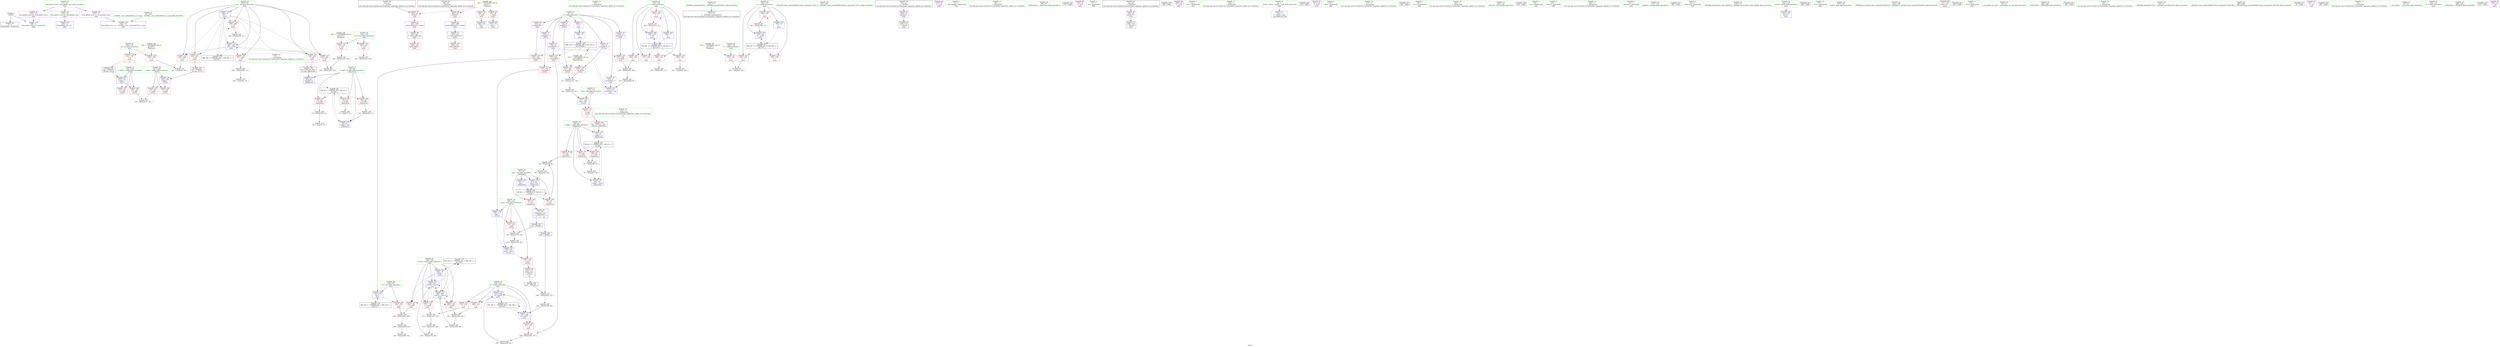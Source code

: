 digraph "SVFG" {
	label="SVFG";

	Node0x56178237ff50 [shape=record,color=grey,label="{NodeID: 0\nNullPtr}"];
	Node0x56178237ff50 -> Node0x56178239f780[style=solid];
	Node0x56178237ff50 -> Node0x5617823a5470[style=solid];
	Node0x5617823cc100 [shape=record,color=black,label="{NodeID: 346\n103 = PHI(243, )\n0th arg _Z1Cxx }"];
	Node0x5617823cc100 -> Node0x5617823a5a50[style=solid];
	Node0x5617823a2b40 [shape=record,color=grey,label="{NodeID: 263\n253 = Binary(232, 252, )\n}"];
	Node0x5617823a2b40 -> Node0x5617823a2cc0[style=solid];
	Node0x56178239de90 [shape=record,color=red,label="{NodeID: 97\n180\<--23\nvtable\<--\nmain\n}"];
	Node0x56178239de90 -> Node0x5617823a1400[style=solid];
	Node0x56178239c200 [shape=record,color=green,label="{NodeID: 14\n76\<--1\n\<--dummyObj\nCan only get source location for instruction, argument, global var or function.}"];
	Node0x5617823b8390 [shape=record,color=black,label="{NodeID: 277\nMR_34V_2 = PHI(MR_34V_4, MR_34V_1, )\npts\{159 \}\n}"];
	Node0x5617823b8390 -> Node0x5617823a6410[style=dashed];
	Node0x56178239e9f0 [shape=record,color=red,label="{NodeID: 111\n130\<--109\n\<--num\n_Z1Cxx\n}"];
	Node0x56178239e9f0 -> Node0x5617823acd90[style=solid];
	Node0x56178239ccc0 [shape=record,color=green,label="{NodeID: 28\n45\<--51\n_ZNSt8ios_base4InitD1Ev\<--_ZNSt8ios_base4InitD1Ev_field_insensitive\n}"];
	Node0x56178239ccc0 -> Node0x56178239fc80[style=solid];
	Node0x5617823a3fc0 [shape=record,color=red,label="{NodeID: 125\n304\<--150\n\<--z\nmain\n}"];
	Node0x5617823a3fc0 -> Node0x5617823a3140[style=solid];
	Node0x56178239d8e0 [shape=record,color=green,label="{NodeID: 42\n148\<--149\ni\<--i_field_insensitive\nmain\n}"];
	Node0x56178239d8e0 -> Node0x5617823a3a10[style=solid];
	Node0x56178239d8e0 -> Node0x5617823a3ae0[style=solid];
	Node0x56178239d8e0 -> Node0x5617823a3bb0[style=solid];
	Node0x56178239d8e0 -> Node0x5617823a3c80[style=solid];
	Node0x56178239d8e0 -> Node0x5617823a3d50[style=solid];
	Node0x56178239d8e0 -> Node0x5617823a6000[style=solid];
	Node0x56178239d8e0 -> Node0x5617823a61a0[style=solid];
	Node0x5617823a4b20 [shape=record,color=red,label="{NodeID: 139\n279\<--160\n\<--i20\nmain\n}"];
	Node0x5617823a4b20 -> Node0x5617823ab710[style=solid];
	Node0x56178239f580 [shape=record,color=green,label="{NodeID: 56\n301\<--302\n_ZStlsISt11char_traitsIcEERSt13basic_ostreamIcT_ES5_c\<--_ZStlsISt11char_traitsIcEERSt13basic_ostreamIcT_ES5_c_field_insensitive\n}"];
	Node0x5617823aac90 [shape=record,color=grey,label="{NodeID: 236\n268 = Binary(267, 86, )\n}"];
	Node0x5617823aac90 -> Node0x5617823a6750[style=solid];
	Node0x5617823a5710 [shape=record,color=blue,label="{NodeID: 153\n67\<--72\nans\<--\n_Z5powerxx\n}"];
	Node0x5617823a5710 -> Node0x5617823b9c90[style=dashed];
	Node0x5617823a0260 [shape=record,color=black,label="{NodeID: 70\n185\<--184\n\<--add.ptr\nmain\n}"];
	Node0x5617823cb300 [shape=record,color=black,label="{NodeID: 333\n132 = PHI(60, )\n}"];
	Node0x5617823cb300 -> Node0x5617823acd90[style=solid];
	Node0x5617823ac190 [shape=record,color=grey,label="{NodeID: 250\n295 = Binary(293, 294, )\n}"];
	Node0x5617823ac190 -> Node0x5617823ac790[style=solid];
	Node0x5617823a6270 [shape=record,color=blue,label="{NodeID: 167\n150\<--72\nz\<--\nmain\n}"];
	Node0x5617823a6270 -> Node0x5617823b7990[style=dashed];
	Node0x5617823a0dc0 [shape=record,color=purple,label="{NodeID: 84\n173\<--16\n\<--.str.2\nmain\n}"];
	Node0x5617823946b0 [shape=record,color=green,label="{NodeID: 1\n7\<--1\n__dso_handle\<--dummyObj\nGlob }"];
	Node0x5617823cc300 [shape=record,color=black,label="{NodeID: 347\n104 = PHI(244, )\n1st arg _Z1Cxx }"];
	Node0x5617823cc300 -> Node0x5617823a5b20[style=solid];
	Node0x5617823a2cc0 [shape=record,color=grey,label="{NodeID: 264\n255 = Binary(253, 254, )\n}"];
	Node0x56178239df60 [shape=record,color=red,label="{NodeID: 98\n189\<--26\nvtable4\<--\nmain\n}"];
	Node0x56178239df60 -> Node0x5617823a14d0[style=solid];
	Node0x56178239c290 [shape=record,color=green,label="{NodeID: 15\n86\<--1\n\<--dummyObj\nCan only get source location for instruction, argument, global var or function.}"];
	Node0x5617823b8890 [shape=record,color=black,label="{NodeID: 278\nMR_36V_2 = PHI(MR_36V_4, MR_36V_1, )\npts\{161 \}\n}"];
	Node0x5617823b8890 -> Node0x5617823a64e0[style=dashed];
	Node0x56178239eac0 [shape=record,color=red,label="{NodeID: 112\n137\<--109\n\<--num\n_Z1Cxx\n}"];
	Node0x56178239eac0 -> Node0x56178239fe50[style=solid];
	Node0x56178239cdc0 [shape=record,color=green,label="{NodeID: 29\n58\<--59\n_Z5powerxx\<--_Z5powerxx_field_insensitive\n}"];
	Node0x5617823a4090 [shape=record,color=red,label="{NodeID: 126\n230\<--152\n\<--n14\nmain\n}"];
	Node0x5617823a4090 -> Node0x5617823abd10[style=solid];
	Node0x56178239d9b0 [shape=record,color=green,label="{NodeID: 43\n150\<--151\nz\<--z_field_insensitive\nmain\n}"];
	Node0x56178239d9b0 -> Node0x5617823a3e20[style=solid];
	Node0x56178239d9b0 -> Node0x5617823a3ef0[style=solid];
	Node0x56178239d9b0 -> Node0x5617823a3fc0[style=solid];
	Node0x56178239d9b0 -> Node0x5617823a6270[style=solid];
	Node0x56178239d9b0 -> Node0x5617823a69c0[style=solid];
	Node0x5617823a4bf0 [shape=record,color=red,label="{NodeID: 140\n251\<--162\n\<--p\nmain\n}"];
	Node0x5617823a4bf0 -> Node0x5617823a2e40[style=solid];
	Node0x56178239f680 [shape=record,color=green,label="{NodeID: 57\n33\<--330\n_GLOBAL__sub_I_adarshkr532_2_1.cpp\<--_GLOBAL__sub_I_adarshkr532_2_1.cpp_field_insensitive\n}"];
	Node0x56178239f680 -> Node0x5617823a5370[style=solid];
	Node0x5617823aae10 [shape=record,color=grey,label="{NodeID: 237\n267 = Binary(265, 266, )\n}"];
	Node0x5617823aae10 -> Node0x5617823aac90[style=solid];
	Node0x5617823a57e0 [shape=record,color=blue,label="{NodeID: 154\n67\<--85\nans\<--rem\n_Z5powerxx\n}"];
	Node0x5617823a57e0 -> Node0x5617823b9c90[style=dashed];
	Node0x5617823a0330 [shape=record,color=black,label="{NodeID: 71\n191\<--190\n\<--vbase.offset.ptr5\nmain\n}"];
	Node0x5617823a0330 -> Node0x5617823a4f30[style=solid];
	Node0x5617823cb4f0 [shape=record,color=black,label="{NodeID: 334\n176 = PHI()\n}"];
	Node0x5617823ac310 [shape=record,color=grey,label="{NodeID: 251\n297 = Binary(296, 86, )\n}"];
	Node0x5617823a6340 [shape=record,color=blue,label="{NodeID: 168\n156\<--234\nans\<--\nmain\n}"];
	Node0x5617823a6340 -> Node0x5617823a43d0[style=dashed];
	Node0x5617823a6340 -> Node0x5617823b7e90[style=dashed];
	Node0x5617823a0e90 [shape=record,color=purple,label="{NodeID: 85\n174\<--18\n\<--.str.3\nmain\n}"];
	Node0x561782393f60 [shape=record,color=green,label="{NodeID: 2\n11\<--1\n.str\<--dummyObj\nGlob }"];
	Node0x5617823cc440 [shape=record,color=black,label="{NodeID: 348\n61 = PHI(131, 232, )\n0th arg _Z5powerxx }"];
	Node0x5617823cc440 -> Node0x5617823a5570[style=solid];
	Node0x5617823a2e40 [shape=record,color=grey,label="{NodeID: 265\n258 = Binary(251, 257, )\n}"];
	Node0x5617823a2e40 -> Node0x5617823a2fc0[style=solid];
	Node0x56178239e030 [shape=record,color=red,label="{NodeID: 99\n83\<--63\n\<--a.addr\n_Z5powerxx\n}"];
	Node0x56178239e030 -> Node0x5617823abb90[style=solid];
	Node0x56178239c320 [shape=record,color=green,label="{NodeID: 16\n133\<--1\n\<--dummyObj\nCan only get source location for instruction, argument, global var or function.|{<s0>3}}"];
	Node0x56178239c320:s0 -> Node0x5617823cc650[style=solid,color=red];
	Node0x5617823b8d90 [shape=record,color=black,label="{NodeID: 279\nMR_38V_2 = PHI(MR_38V_3, MR_38V_1, )\npts\{163 \}\n}"];
	Node0x5617823b8d90 -> Node0x5617823a65b0[style=dashed];
	Node0x5617823b8d90 -> Node0x5617823b8d90[style=dashed];
	Node0x56178239eb90 [shape=record,color=red,label="{NodeID: 113\n131\<--111\n\<--den\n_Z1Cxx\n|{<s0>3}}"];
	Node0x56178239eb90:s0 -> Node0x5617823cc440[style=solid,color=red];
	Node0x56178239cec0 [shape=record,color=green,label="{NodeID: 30\n63\<--64\na.addr\<--a.addr_field_insensitive\n_Z5powerxx\n}"];
	Node0x56178239cec0 -> Node0x56178239e030[style=solid];
	Node0x56178239cec0 -> Node0x56178239e100[style=solid];
	Node0x56178239cec0 -> Node0x56178239e1d0[style=solid];
	Node0x56178239cec0 -> Node0x5617823a5570[style=solid];
	Node0x56178239cec0 -> Node0x5617823a58b0[style=solid];
	Node0x5617823a4160 [shape=record,color=red,label="{NodeID: 127\n252\<--152\n\<--n14\nmain\n}"];
	Node0x5617823a4160 -> Node0x5617823a2b40[style=solid];
	Node0x56178239da80 [shape=record,color=green,label="{NodeID: 44\n152\<--153\nn14\<--n14_field_insensitive\nmain\n}"];
	Node0x56178239da80 -> Node0x5617823a4090[style=solid];
	Node0x56178239da80 -> Node0x5617823a4160[style=solid];
	Node0x5617823a4cc0 [shape=record,color=red,label="{NodeID: 141\n266\<--162\n\<--p\nmain\n}"];
	Node0x5617823a4cc0 -> Node0x5617823aae10[style=solid];
	Node0x56178239f780 [shape=record,color=black,label="{NodeID: 58\n2\<--3\ndummyVal\<--dummyVal\n}"];
	Node0x5617823aaf90 [shape=record,color=grey,label="{NodeID: 238\n273 = Binary(271, 272, )\n}"];
	Node0x5617823aaf90 -> Node0x5617823ab290[style=solid];
	Node0x5617823a58b0 [shape=record,color=blue,label="{NodeID: 155\n63\<--92\na.addr\<--rem2\n_Z5powerxx\n}"];
	Node0x5617823a58b0 -> Node0x5617823b9290[style=dashed];
	Node0x5617823a0400 [shape=record,color=black,label="{NodeID: 72\n194\<--193\n\<--add.ptr7\nmain\n}"];
	Node0x5617823cb5c0 [shape=record,color=black,label="{NodeID: 335\n186 = PHI()\n}"];
	Node0x5617823ac490 [shape=record,color=grey,label="{NodeID: 252\n91 = Binary(89, 90, )\n}"];
	Node0x5617823ac490 -> Node0x5617823acf10[style=solid];
	Node0x5617823a6410 [shape=record,color=blue,label="{NodeID: 169\n158\<--76\nsub19\<--\nmain\n}"];
	Node0x5617823a6410 -> Node0x5617823a44a0[style=dashed];
	Node0x5617823a6410 -> Node0x5617823a4570[style=dashed];
	Node0x5617823a6410 -> Node0x5617823a4640[style=dashed];
	Node0x5617823a6410 -> Node0x5617823a6750[style=dashed];
	Node0x5617823a6410 -> Node0x5617823a6820[style=dashed];
	Node0x5617823a6410 -> Node0x5617823b8390[style=dashed];
	Node0x5617823a0f60 [shape=record,color=purple,label="{NodeID: 86\n283\<--27\n\<--.str.4\nmain\n}"];
	Node0x5617823942c0 [shape=record,color=green,label="{NodeID: 3\n13\<--1\n.str.1\<--dummyObj\nGlob }"];
	Node0x5617823cc650 [shape=record,color=black,label="{NodeID: 349\n62 = PHI(133, 246, )\n1st arg _Z5powerxx }"];
	Node0x5617823cc650 -> Node0x5617823a5640[style=solid];
	Node0x5617823a2fc0 [shape=record,color=grey,label="{NodeID: 266\n259 = Binary(258, 86, )\n}"];
	Node0x5617823a2fc0 -> Node0x5617823a6680[style=solid];
	Node0x56178239e100 [shape=record,color=red,label="{NodeID: 100\n89\<--63\n\<--a.addr\n_Z5powerxx\n}"];
	Node0x56178239e100 -> Node0x5617823ac490[style=solid];
	Node0x56178239c3b0 [shape=record,color=green,label="{NodeID: 17\n165\<--1\n\<--dummyObj\nCan only get source location for instruction, argument, global var or function.}"];
	Node0x5617823b9290 [shape=record,color=black,label="{NodeID: 280\nMR_2V_3 = PHI(MR_2V_4, MR_2V_2, )\npts\{64 \}\n}"];
	Node0x5617823b9290 -> Node0x56178239e030[style=dashed];
	Node0x5617823b9290 -> Node0x56178239e100[style=dashed];
	Node0x5617823b9290 -> Node0x56178239e1d0[style=dashed];
	Node0x5617823b9290 -> Node0x5617823a58b0[style=dashed];
	Node0x56178239ec60 [shape=record,color=red,label="{NodeID: 114\n117\<--116\n\<--arrayidx\n_Z1Cxx\n}"];
	Node0x56178239ec60 -> Node0x5617823a5bf0[style=solid];
	Node0x56178239cf90 [shape=record,color=green,label="{NodeID: 31\n65\<--66\nb.addr\<--b.addr_field_insensitive\n_Z5powerxx\n}"];
	Node0x56178239cf90 -> Node0x56178239e2a0[style=solid];
	Node0x56178239cf90 -> Node0x56178239e370[style=solid];
	Node0x56178239cf90 -> Node0x56178239e440[style=solid];
	Node0x56178239cf90 -> Node0x5617823a5640[style=solid];
	Node0x56178239cf90 -> Node0x5617823a5980[style=solid];
	Node0x5617823bd250 [shape=record,color=yellow,style=double,label="{NodeID: 294\n16V_1 = ENCHI(MR_16V_0)\npts\{100000 \}\nFun[_Z1Cxx]}"];
	Node0x5617823bd250 -> Node0x56178239ec60[style=dashed];
	Node0x5617823bd250 -> Node0x56178239ed30[style=dashed];
	Node0x5617823bd250 -> Node0x5617823a3870[style=dashed];
	Node0x5617823a4230 [shape=record,color=red,label="{NodeID: 128\n240\<--154\n\<--m\nmain\n}"];
	Node0x5617823a4230 -> Node0x5617823af2a0[style=solid];
	Node0x56178239db50 [shape=record,color=green,label="{NodeID: 45\n154\<--155\nm\<--m_field_insensitive\nmain\n}"];
	Node0x56178239db50 -> Node0x5617823a4230[style=solid];
	Node0x56178239db50 -> Node0x5617823a4300[style=solid];
	Node0x5617823a4d90 [shape=record,color=red,label="{NodeID: 142\n272\<--162\n\<--p\nmain\n}"];
	Node0x5617823a4d90 -> Node0x5617823aaf90[style=solid];
	Node0x56178239f880 [shape=record,color=black,label="{NodeID: 59\n22\<--21\n\<--_ZSt3cin\nCan only get source location for instruction, argument, global var or function.}"];
	Node0x56178239f880 -> Node0x5617823a15a0[style=solid];
	Node0x5617823ab110 [shape=record,color=grey,label="{NodeID: 239\n275 = Binary(274, 86, )\n}"];
	Node0x5617823ab110 -> Node0x5617823a6820[style=solid];
	Node0x5617823a5980 [shape=record,color=blue,label="{NodeID: 156\n65\<--95\nb.addr\<--shr\n_Z5powerxx\n}"];
	Node0x5617823a5980 -> Node0x5617823b9790[style=dashed];
	Node0x5617823a04d0 [shape=record,color=purple,label="{NodeID: 73\n42\<--4\n\<--_ZStL8__ioinit\n__cxx_global_var_init\n}"];
	Node0x5617823cb690 [shape=record,color=black,label="{NodeID: 336\n195 = PHI()\n}"];
	Node0x5617823ac610 [shape=record,color=grey,label="{NodeID: 253\n216 = Binary(215, 72, )\n}"];
	Node0x5617823ac610 -> Node0x5617823a61a0[style=solid];
	Node0x5617823a64e0 [shape=record,color=blue,label="{NodeID: 170\n160\<--72\ni20\<--\nmain\n}"];
	Node0x5617823a64e0 -> Node0x5617823a4710[style=dashed];
	Node0x5617823a64e0 -> Node0x5617823a47e0[style=dashed];
	Node0x5617823a64e0 -> Node0x5617823a48b0[style=dashed];
	Node0x5617823a64e0 -> Node0x5617823a4980[style=dashed];
	Node0x5617823a64e0 -> Node0x5617823a4a50[style=dashed];
	Node0x5617823a64e0 -> Node0x5617823a4b20[style=dashed];
	Node0x5617823a64e0 -> Node0x5617823a68f0[style=dashed];
	Node0x5617823a64e0 -> Node0x5617823b8890[style=dashed];
	Node0x5617823a1030 [shape=record,color=purple,label="{NodeID: 87\n291\<--29\n\<--.str.5\nmain\n}"];
	Node0x5617823953d0 [shape=record,color=green,label="{NodeID: 4\n15\<--1\nstdin\<--dummyObj\nGlob }"];
	Node0x5617823a3140 [shape=record,color=grey,label="{NodeID: 267\n305 = Binary(304, 72, )\n}"];
	Node0x5617823a3140 -> Node0x5617823a69c0[style=solid];
	Node0x56178239e1d0 [shape=record,color=red,label="{NodeID: 101\n90\<--63\n\<--a.addr\n_Z5powerxx\n}"];
	Node0x56178239e1d0 -> Node0x5617823ac490[style=solid];
	Node0x56178239c440 [shape=record,color=green,label="{NodeID: 18\n177\<--1\n\<--dummyObj\nCan only get source location for instruction, argument, global var or function.}"];
	Node0x5617823b9790 [shape=record,color=black,label="{NodeID: 281\nMR_4V_3 = PHI(MR_4V_4, MR_4V_2, )\npts\{66 \}\n}"];
	Node0x5617823b9790 -> Node0x56178239e2a0[style=dashed];
	Node0x5617823b9790 -> Node0x56178239e370[style=dashed];
	Node0x5617823b9790 -> Node0x56178239e440[style=dashed];
	Node0x5617823b9790 -> Node0x5617823a5980[style=dashed];
	Node0x56178239ed30 [shape=record,color=red,label="{NodeID: 115\n121\<--120\n\<--arrayidx1\n_Z1Cxx\n}"];
	Node0x56178239ed30 -> Node0x5617823a29c0[style=solid];
	Node0x56178239d060 [shape=record,color=green,label="{NodeID: 32\n67\<--68\nans\<--ans_field_insensitive\n_Z5powerxx\n}"];
	Node0x56178239d060 -> Node0x56178239e510[style=solid];
	Node0x56178239d060 -> Node0x56178239e5e0[style=solid];
	Node0x56178239d060 -> Node0x5617823a5710[style=solid];
	Node0x56178239d060 -> Node0x5617823a57e0[style=solid];
	Node0x5617823bd330 [shape=record,color=yellow,style=double,label="{NodeID: 295\n18V_1 = ENCHI(MR_18V_0)\npts\{1 \}\nFun[main]}"];
	Node0x5617823bd330 -> Node0x5617823a1740[style=dashed];
	Node0x5617823bd330 -> Node0x56178239ddc0[style=dashed];
	Node0x5617823bd330 -> Node0x56178239de90[style=dashed];
	Node0x5617823bd330 -> Node0x56178239df60[style=dashed];
	Node0x5617823a4300 [shape=record,color=red,label="{NodeID: 129\n243\<--154\n\<--m\nmain\n|{<s0>12}}"];
	Node0x5617823a4300:s0 -> Node0x5617823cc100[style=solid,color=red];
	Node0x56178239dc20 [shape=record,color=green,label="{NodeID: 46\n156\<--157\nans\<--ans_field_insensitive\nmain\n}"];
	Node0x56178239dc20 -> Node0x5617823a43d0[style=solid];
	Node0x56178239dc20 -> Node0x5617823a6340[style=solid];
	Node0x5617823a4e60 [shape=record,color=red,label="{NodeID: 143\n183\<--182\nvbase.offset\<--\nmain\n}"];
	Node0x56178239f980 [shape=record,color=black,label="{NodeID: 60\n23\<--21\n\<--_ZSt3cin\nCan only get source location for instruction, argument, global var or function.}"];
	Node0x56178239f980 -> Node0x56178239de90[style=solid];
	Node0x5617823ab290 [shape=record,color=grey,label="{NodeID: 240\n274 = Binary(273, 86, )\n}"];
	Node0x5617823ab290 -> Node0x5617823ab110[style=solid];
	Node0x5617823a5a50 [shape=record,color=blue,label="{NodeID: 157\n105\<--103\nn.addr\<--n\n_Z1Cxx\n}"];
	Node0x5617823a5a50 -> Node0x56178239e6b0[style=dashed];
	Node0x5617823a5a50 -> Node0x56178239e780[style=dashed];
	Node0x5617823a05a0 [shape=record,color=purple,label="{NodeID: 74\n116\<--8\narrayidx\<--f\n_Z1Cxx\n}"];
	Node0x5617823a05a0 -> Node0x56178239ec60[style=solid];
	Node0x5617823cb760 [shape=record,color=black,label="{NodeID: 337\n228 = PHI()\n}"];
	Node0x5617823ac790 [shape=record,color=grey,label="{NodeID: 254\n296 = Binary(295, 86, )\n}"];
	Node0x5617823ac790 -> Node0x5617823ac310[style=solid];
	Node0x5617823a65b0 [shape=record,color=blue,label="{NodeID: 171\n162\<--249\np\<--rem27\nmain\n}"];
	Node0x5617823a65b0 -> Node0x5617823a4bf0[style=dashed];
	Node0x5617823a65b0 -> Node0x5617823a6680[style=dashed];
	Node0x5617823a1100 [shape=record,color=purple,label="{NodeID: 88\n334\<--31\nllvm.global_ctors_0\<--llvm.global_ctors\nGlob }"];
	Node0x5617823a1100 -> Node0x5617823a5270[style=solid];
	Node0x561782395310 [shape=record,color=green,label="{NodeID: 5\n16\<--1\n.str.2\<--dummyObj\nGlob }"];
	Node0x5617823a32c0 [shape=record,color=grey,label="{NodeID: 268\n262 = Binary(261, 72, )\n}"];
	Node0x5617823a32c0 -> Node0x5617823af5a0[style=solid];
	Node0x56178239e2a0 [shape=record,color=red,label="{NodeID: 102\n74\<--65\n\<--b.addr\n_Z5powerxx\n}"];
	Node0x56178239e2a0 -> Node0x5617823a3440[style=solid];
	Node0x56178239c4d0 [shape=record,color=green,label="{NodeID: 19\n202\<--1\n\<--dummyObj\nCan only get source location for instruction, argument, global var or function.}"];
	Node0x5617823b9c90 [shape=record,color=black,label="{NodeID: 282\nMR_6V_3 = PHI(MR_6V_5, MR_6V_2, )\npts\{68 \}\n}"];
	Node0x5617823b9c90 -> Node0x56178239e510[style=dashed];
	Node0x5617823b9c90 -> Node0x56178239e5e0[style=dashed];
	Node0x5617823b9c90 -> Node0x5617823a57e0[style=dashed];
	Node0x5617823b9c90 -> Node0x5617823b9c90[style=dashed];
	Node0x5617823a3870 [shape=record,color=red,label="{NodeID: 116\n126\<--125\n\<--arrayidx2\n_Z1Cxx\n}"];
	Node0x5617823a3870 -> Node0x5617823a29c0[style=solid];
	Node0x56178239d130 [shape=record,color=green,label="{NodeID: 33\n100\<--101\n_Z1Cxx\<--_Z1Cxx_field_insensitive\n}"];
	Node0x5617823a43d0 [shape=record,color=red,label="{NodeID: 130\n293\<--156\n\<--ans\nmain\n}"];
	Node0x5617823a43d0 -> Node0x5617823ac190[style=solid];
	Node0x56178239dcf0 [shape=record,color=green,label="{NodeID: 47\n158\<--159\nsub19\<--sub19_field_insensitive\nmain\n}"];
	Node0x56178239dcf0 -> Node0x5617823a44a0[style=solid];
	Node0x56178239dcf0 -> Node0x5617823a4570[style=solid];
	Node0x56178239dcf0 -> Node0x5617823a4640[style=solid];
	Node0x56178239dcf0 -> Node0x5617823a6410[style=solid];
	Node0x56178239dcf0 -> Node0x5617823a6750[style=solid];
	Node0x56178239dcf0 -> Node0x5617823a6820[style=solid];
	Node0x5617823a4f30 [shape=record,color=red,label="{NodeID: 144\n192\<--191\nvbase.offset6\<--\nmain\n}"];
	Node0x56178239fa80 [shape=record,color=black,label="{NodeID: 61\n25\<--24\n\<--_ZSt4cout\nCan only get source location for instruction, argument, global var or function.}"];
	Node0x56178239fa80 -> Node0x5617823a1670[style=solid];
	Node0x5617823ab410 [shape=record,color=grey,label="{NodeID: 241\n210 = Binary(209, 86, )\n}"];
	Node0x5617823ab410 -> Node0x5617823a60d0[style=solid];
	Node0x5617823a5b20 [shape=record,color=blue,label="{NodeID: 158\n107\<--104\nr.addr\<--r\n_Z1Cxx\n}"];
	Node0x5617823a5b20 -> Node0x56178239e850[style=dashed];
	Node0x5617823a5b20 -> Node0x56178239e920[style=dashed];
	Node0x5617823a0670 [shape=record,color=purple,label="{NodeID: 75\n120\<--8\narrayidx1\<--f\n_Z1Cxx\n}"];
	Node0x5617823a0670 -> Node0x56178239ed30[style=solid];
	Node0x5617823cb860 [shape=record,color=black,label="{NodeID: 338\n229 = PHI()\n}"];
	Node0x5617823ac910 [shape=record,color=grey,label="{NodeID: 255\n248 = Binary(245, 247, )\n}"];
	Node0x5617823ac910 -> Node0x5617823aca90[style=solid];
	Node0x5617823a6680 [shape=record,color=blue,label="{NodeID: 172\n162\<--259\np\<--rem32\nmain\n}"];
	Node0x5617823a6680 -> Node0x5617823a4cc0[style=dashed];
	Node0x5617823a6680 -> Node0x5617823a4d90[style=dashed];
	Node0x5617823a6680 -> Node0x5617823a65b0[style=dashed];
	Node0x5617823a6680 -> Node0x5617823b8d90[style=dashed];
	Node0x5617823a1200 [shape=record,color=purple,label="{NodeID: 89\n335\<--31\nllvm.global_ctors_1\<--llvm.global_ctors\nGlob }"];
	Node0x5617823a1200 -> Node0x5617823a5370[style=solid];
	Node0x561782395210 [shape=record,color=green,label="{NodeID: 6\n18\<--1\n.str.3\<--dummyObj\nGlob }"];
	Node0x5617823a3440 [shape=record,color=grey,label="{NodeID: 269\n75 = cmp(74, 76, )\n}"];
	Node0x56178239e370 [shape=record,color=red,label="{NodeID: 103\n78\<--65\n\<--b.addr\n_Z5powerxx\n}"];
	Node0x56178239e370 -> Node0x5617823ac010[style=solid];
	Node0x56178239c560 [shape=record,color=green,label="{NodeID: 20\n232\<--1\n\<--dummyObj\nCan only get source location for instruction, argument, global var or function.|{<s0>13}}"];
	Node0x56178239c560:s0 -> Node0x5617823cc440[style=solid,color=red];
	Node0x5617823a3940 [shape=record,color=red,label="{NodeID: 117\n225\<--144\n\<--t\nmain\n}"];
	Node0x5617823a3940 -> Node0x5617823a35c0[style=solid];
	Node0x56178239d230 [shape=record,color=green,label="{NodeID: 34\n105\<--106\nn.addr\<--n.addr_field_insensitive\n_Z1Cxx\n}"];
	Node0x56178239d230 -> Node0x56178239e6b0[style=solid];
	Node0x56178239d230 -> Node0x56178239e780[style=solid];
	Node0x56178239d230 -> Node0x5617823a5a50[style=solid];
	Node0x5617823bdd30 [shape=record,color=yellow,style=double,label="{NodeID: 297\n22V_1 = ENCHI(MR_22V_0)\npts\{145 \}\nFun[main]}"];
	Node0x5617823bdd30 -> Node0x5617823a3940[style=dashed];
	Node0x5617823a44a0 [shape=record,color=red,label="{NodeID: 131\n265\<--158\n\<--sub19\nmain\n}"];
	Node0x5617823a44a0 -> Node0x5617823aae10[style=solid];
	Node0x56178239ede0 [shape=record,color=green,label="{NodeID: 48\n160\<--161\ni20\<--i20_field_insensitive\nmain\n}"];
	Node0x56178239ede0 -> Node0x5617823a4710[style=solid];
	Node0x56178239ede0 -> Node0x5617823a47e0[style=solid];
	Node0x56178239ede0 -> Node0x5617823a48b0[style=solid];
	Node0x56178239ede0 -> Node0x5617823a4980[style=solid];
	Node0x56178239ede0 -> Node0x5617823a4a50[style=solid];
	Node0x56178239ede0 -> Node0x5617823a4b20[style=solid];
	Node0x56178239ede0 -> Node0x5617823a64e0[style=solid];
	Node0x56178239ede0 -> Node0x5617823a68f0[style=solid];
	Node0x5617823a5000 [shape=record,color=red,label="{NodeID: 145\n207\<--206\n\<--arrayidx\nmain\n}"];
	Node0x5617823a5000 -> Node0x5617823ab590[style=solid];
	Node0x56178239fb80 [shape=record,color=black,label="{NodeID: 62\n26\<--24\n\<--_ZSt4cout\nCan only get source location for instruction, argument, global var or function.}"];
	Node0x56178239fb80 -> Node0x56178239df60[style=solid];
	Node0x5617823ab590 [shape=record,color=grey,label="{NodeID: 242\n209 = Binary(207, 208, )\n}"];
	Node0x5617823ab590 -> Node0x5617823ab410[style=solid];
	Node0x5617823a5bf0 [shape=record,color=blue,label="{NodeID: 159\n109\<--117\nnum\<--\n_Z1Cxx\n}"];
	Node0x5617823a5bf0 -> Node0x56178239e9f0[style=dashed];
	Node0x5617823a5bf0 -> Node0x5617823a5d90[style=dashed];
	Node0x5617823a0740 [shape=record,color=purple,label="{NodeID: 76\n125\<--8\narrayidx2\<--f\n_Z1Cxx\n}"];
	Node0x5617823a0740 -> Node0x5617823a3870[style=solid];
	Node0x5617823cb930 [shape=record,color=black,label="{NodeID: 339\n245 = PHI(102, )\n}"];
	Node0x5617823cb930 -> Node0x5617823ac910[style=solid];
	Node0x5617823aca90 [shape=record,color=grey,label="{NodeID: 256\n249 = Binary(248, 86, )\n}"];
	Node0x5617823aca90 -> Node0x5617823a65b0[style=solid];
	Node0x5617823a6750 [shape=record,color=blue,label="{NodeID: 173\n158\<--268\nsub19\<--rem33\nmain\n}"];
	Node0x5617823a6750 -> Node0x5617823a44a0[style=dashed];
	Node0x5617823a6750 -> Node0x5617823a4570[style=dashed];
	Node0x5617823a6750 -> Node0x5617823a4640[style=dashed];
	Node0x5617823a6750 -> Node0x5617823a6750[style=dashed];
	Node0x5617823a6750 -> Node0x5617823a6820[style=dashed];
	Node0x5617823a6750 -> Node0x5617823b8390[style=dashed];
	Node0x5617823a1300 [shape=record,color=purple,label="{NodeID: 90\n336\<--31\nllvm.global_ctors_2\<--llvm.global_ctors\nGlob }"];
	Node0x5617823a1300 -> Node0x5617823a5470[style=solid];
	Node0x56178237ffe0 [shape=record,color=green,label="{NodeID: 7\n20\<--1\nstdout\<--dummyObj\nGlob }"];
	Node0x5617823a35c0 [shape=record,color=grey,label="{NodeID: 270\n226 = cmp(224, 225, )\n}"];
	Node0x56178239e440 [shape=record,color=red,label="{NodeID: 104\n94\<--65\n\<--b.addr\n_Z5powerxx\n}"];
	Node0x56178239e440 -> Node0x5617823abe90[style=solid];
	Node0x56178239c5f0 [shape=record,color=green,label="{NodeID: 21\n300\<--1\n\<--dummyObj\nCan only get source location for instruction, argument, global var or function.}"];
	Node0x5617823a3a10 [shape=record,color=red,label="{NodeID: 118\n200\<--148\n\<--i\nmain\n}"];
	Node0x5617823a3a10 -> Node0x5617823af420[style=solid];
	Node0x56178239d300 [shape=record,color=green,label="{NodeID: 35\n107\<--108\nr.addr\<--r.addr_field_insensitive\n_Z1Cxx\n}"];
	Node0x56178239d300 -> Node0x56178239e850[style=solid];
	Node0x56178239d300 -> Node0x56178239e920[style=solid];
	Node0x56178239d300 -> Node0x5617823a5b20[style=solid];
	Node0x5617823a4570 [shape=record,color=red,label="{NodeID: 132\n271\<--158\n\<--sub19\nmain\n}"];
	Node0x5617823a4570 -> Node0x5617823aaf90[style=solid];
	Node0x56178239eeb0 [shape=record,color=green,label="{NodeID: 49\n162\<--163\np\<--p_field_insensitive\nmain\n}"];
	Node0x56178239eeb0 -> Node0x5617823a4bf0[style=solid];
	Node0x56178239eeb0 -> Node0x5617823a4cc0[style=solid];
	Node0x56178239eeb0 -> Node0x5617823a4d90[style=solid];
	Node0x56178239eeb0 -> Node0x5617823a65b0[style=solid];
	Node0x56178239eeb0 -> Node0x5617823a6680[style=solid];
	Node0x5617823a50d0 [shape=record,color=red,label="{NodeID: 146\n234\<--233\n\<--arrayidx18\nmain\n}"];
	Node0x5617823a50d0 -> Node0x5617823a6340[style=solid];
	Node0x56178239fc80 [shape=record,color=black,label="{NodeID: 63\n44\<--45\n\<--_ZNSt8ios_base4InitD1Ev\nCan only get source location for instruction, argument, global var or function.}"];
	Node0x5617823ab710 [shape=record,color=grey,label="{NodeID: 243\n280 = Binary(279, 72, )\n}"];
	Node0x5617823ab710 -> Node0x5617823a68f0[style=solid];
	Node0x5617823a5cc0 [shape=record,color=blue,label="{NodeID: 160\n111\<--128\nden\<--rem\n_Z1Cxx\n}"];
	Node0x5617823a5cc0 -> Node0x56178239eb90[style=dashed];
	Node0x5617823a0810 [shape=record,color=purple,label="{NodeID: 77\n196\<--8\n\<--f\nmain\n}"];
	Node0x5617823a0810 -> Node0x5617823a5f30[style=solid];
	Node0x5617823cbaf0 [shape=record,color=black,label="{NodeID: 340\n247 = PHI(60, )\n}"];
	Node0x5617823cbaf0 -> Node0x5617823ac910[style=solid];
	Node0x5617823acc10 [shape=record,color=grey,label="{NodeID: 257\n124 = Binary(122, 123, )\n}"];
	Node0x5617823a6820 [shape=record,color=blue,label="{NodeID: 174\n158\<--275\nsub19\<--rem36\nmain\n}"];
	Node0x5617823a6820 -> Node0x5617823a44a0[style=dashed];
	Node0x5617823a6820 -> Node0x5617823a4570[style=dashed];
	Node0x5617823a6820 -> Node0x5617823a4640[style=dashed];
	Node0x5617823a6820 -> Node0x5617823a6750[style=dashed];
	Node0x5617823a6820 -> Node0x5617823a6820[style=dashed];
	Node0x5617823a6820 -> Node0x5617823b8390[style=dashed];
	Node0x5617823a1400 [shape=record,color=purple,label="{NodeID: 91\n181\<--180\nvbase.offset.ptr\<--vtable\nmain\n}"];
	Node0x5617823a1400 -> Node0x5617823a0190[style=solid];
	Node0x5617823940b0 [shape=record,color=green,label="{NodeID: 8\n21\<--1\n_ZSt3cin\<--dummyObj\nGlob }"];
	Node0x5617823a3740 [shape=record,color=grey,label="{NodeID: 271\n80 = cmp(79, 76, )\n}"];
	Node0x56178239e510 [shape=record,color=red,label="{NodeID: 105\n82\<--67\n\<--ans\n_Z5powerxx\n}"];
	Node0x56178239e510 -> Node0x5617823abb90[style=solid];
	Node0x56178239c6c0 [shape=record,color=green,label="{NodeID: 22\n4\<--6\n_ZStL8__ioinit\<--_ZStL8__ioinit_field_insensitive\nGlob }"];
	Node0x56178239c6c0 -> Node0x5617823a04d0[style=solid];
	Node0x5617823a3ae0 [shape=record,color=red,label="{NodeID: 119\n204\<--148\n\<--i\nmain\n}"];
	Node0x5617823a3ae0 -> Node0x5617823aba10[style=solid];
	Node0x56178239d3d0 [shape=record,color=green,label="{NodeID: 36\n109\<--110\nnum\<--num_field_insensitive\n_Z1Cxx\n}"];
	Node0x56178239d3d0 -> Node0x56178239e9f0[style=solid];
	Node0x56178239d3d0 -> Node0x56178239eac0[style=solid];
	Node0x56178239d3d0 -> Node0x5617823a5bf0[style=solid];
	Node0x56178239d3d0 -> Node0x5617823a5d90[style=solid];
	Node0x5617823a4640 [shape=record,color=red,label="{NodeID: 133\n294\<--158\n\<--sub19\nmain\n}"];
	Node0x5617823a4640 -> Node0x5617823ac190[style=solid];
	Node0x56178239ef80 [shape=record,color=green,label="{NodeID: 50\n170\<--171\nfreopen\<--freopen_field_insensitive\n}"];
	Node0x5617823a51a0 [shape=record,color=red,label="{NodeID: 147\n257\<--256\n\<--arrayidx30\nmain\n}"];
	Node0x5617823a51a0 -> Node0x5617823a2e40[style=solid];
	Node0x56178239fd80 [shape=record,color=black,label="{NodeID: 64\n60\<--98\n_Z5powerxx_ret\<--\n_Z5powerxx\n|{<s0>3|<s1>13}}"];
	Node0x56178239fd80:s0 -> Node0x5617823cb300[style=solid,color=blue];
	Node0x56178239fd80:s1 -> Node0x5617823cbaf0[style=solid,color=blue];
	Node0x5617823ab890 [shape=record,color=grey,label="{NodeID: 244\n85 = Binary(84, 86, )\n}"];
	Node0x5617823ab890 -> Node0x5617823a57e0[style=solid];
	Node0x5617823a5d90 [shape=record,color=blue,label="{NodeID: 161\n109\<--135\nnum\<--rem4\n_Z1Cxx\n}"];
	Node0x5617823a5d90 -> Node0x56178239eac0[style=dashed];
	Node0x5617823a08e0 [shape=record,color=purple,label="{NodeID: 78\n206\<--8\narrayidx\<--f\nmain\n}"];
	Node0x5617823a08e0 -> Node0x5617823a5000[style=solid];
	Node0x5617823cbc30 [shape=record,color=black,label="{NodeID: 341\n284 = PHI()\n}"];
	Node0x5617823acd90 [shape=record,color=grey,label="{NodeID: 258\n134 = Binary(130, 132, )\n}"];
	Node0x5617823acd90 -> Node0x5617823ad090[style=solid];
	Node0x5617823a68f0 [shape=record,color=blue,label="{NodeID: 175\n160\<--280\ni20\<--inc38\nmain\n}"];
	Node0x5617823a68f0 -> Node0x5617823a4710[style=dashed];
	Node0x5617823a68f0 -> Node0x5617823a47e0[style=dashed];
	Node0x5617823a68f0 -> Node0x5617823a48b0[style=dashed];
	Node0x5617823a68f0 -> Node0x5617823a4980[style=dashed];
	Node0x5617823a68f0 -> Node0x5617823a4a50[style=dashed];
	Node0x5617823a68f0 -> Node0x5617823a4b20[style=dashed];
	Node0x5617823a68f0 -> Node0x5617823a68f0[style=dashed];
	Node0x5617823a68f0 -> Node0x5617823b8890[style=dashed];
	Node0x5617823a14d0 [shape=record,color=purple,label="{NodeID: 92\n190\<--189\nvbase.offset.ptr5\<--vtable4\nmain\n}"];
	Node0x5617823a14d0 -> Node0x5617823a0330[style=solid];
	Node0x56178239b800 [shape=record,color=green,label="{NodeID: 9\n24\<--1\n_ZSt4cout\<--dummyObj\nGlob }"];
	Node0x5617823af2a0 [shape=record,color=grey,label="{NodeID: 272\n241 = cmp(239, 240, )\n}"];
	Node0x56178239e5e0 [shape=record,color=red,label="{NodeID: 106\n98\<--67\n\<--ans\n_Z5powerxx\n}"];
	Node0x56178239e5e0 -> Node0x56178239fd80[style=solid];
	Node0x56178239c7c0 [shape=record,color=green,label="{NodeID: 23\n8\<--10\nf\<--f_field_insensitive\nGlob }"];
	Node0x56178239c7c0 -> Node0x5617823a05a0[style=solid];
	Node0x56178239c7c0 -> Node0x5617823a0670[style=solid];
	Node0x56178239c7c0 -> Node0x5617823a0740[style=solid];
	Node0x56178239c7c0 -> Node0x5617823a0810[style=solid];
	Node0x56178239c7c0 -> Node0x5617823a08e0[style=solid];
	Node0x56178239c7c0 -> Node0x5617823a09b0[style=solid];
	Node0x56178239c7c0 -> Node0x5617823a0a80[style=solid];
	Node0x56178239c7c0 -> Node0x5617823a0b50[style=solid];
	Node0x5617823a3bb0 [shape=record,color=red,label="{NodeID: 120\n208\<--148\n\<--i\nmain\n}"];
	Node0x5617823a3bb0 -> Node0x5617823ab590[style=solid];
	Node0x56178239d4a0 [shape=record,color=green,label="{NodeID: 37\n111\<--112\nden\<--den_field_insensitive\n_Z1Cxx\n}"];
	Node0x56178239d4a0 -> Node0x56178239eb90[style=solid];
	Node0x56178239d4a0 -> Node0x5617823a5cc0[style=solid];
	Node0x5617823bdfd0 [shape=record,color=yellow,style=double,label="{NodeID: 300\n28V_1 = ENCHI(MR_28V_0)\npts\{153 \}\nFun[main]}"];
	Node0x5617823bdfd0 -> Node0x5617823a4090[style=dashed];
	Node0x5617823bdfd0 -> Node0x5617823a4160[style=dashed];
	Node0x5617823a4710 [shape=record,color=red,label="{NodeID: 134\n239\<--160\n\<--i20\nmain\n}"];
	Node0x5617823a4710 -> Node0x5617823af2a0[style=solid];
	Node0x56178239f080 [shape=record,color=green,label="{NodeID: 51\n178\<--179\n_ZNSt8ios_base15sync_with_stdioEb\<--_ZNSt8ios_base15sync_with_stdioEb_field_insensitive\n}"];
	Node0x5617823a5270 [shape=record,color=blue,label="{NodeID: 148\n334\<--32\nllvm.global_ctors_0\<--\nGlob }"];
	Node0x56178239fe50 [shape=record,color=black,label="{NodeID: 65\n102\<--137\n_Z1Cxx_ret\<--\n_Z1Cxx\n|{<s0>12}}"];
	Node0x56178239fe50:s0 -> Node0x5617823cb930[style=solid,color=blue];
	Node0x5617823aba10 [shape=record,color=grey,label="{NodeID: 245\n205 = Binary(204, 72, )\n}"];
	Node0x5617823a5e60 [shape=record,color=blue,label="{NodeID: 162\n142\<--165\nretval\<--\nmain\n}"];
	Node0x5617823a09b0 [shape=record,color=purple,label="{NodeID: 79\n212\<--8\narrayidx9\<--f\nmain\n}"];
	Node0x5617823a09b0 -> Node0x5617823a60d0[style=solid];
	Node0x5617823cbd00 [shape=record,color=black,label="{NodeID: 342\n288 = PHI()\n}"];
	Node0x5617823acf10 [shape=record,color=grey,label="{NodeID: 259\n92 = Binary(91, 86, )\n}"];
	Node0x5617823acf10 -> Node0x5617823a58b0[style=solid];
	Node0x5617823a69c0 [shape=record,color=blue,label="{NodeID: 176\n150\<--305\nz\<--inc49\nmain\n}"];
	Node0x5617823a69c0 -> Node0x5617823b7990[style=dashed];
	Node0x5617823a15a0 [shape=record,color=purple,label="{NodeID: 93\n184\<--22\nadd.ptr\<--\nmain\n}"];
	Node0x5617823a15a0 -> Node0x5617823a0260[style=solid];
	Node0x56178239b8d0 [shape=record,color=green,label="{NodeID: 10\n27\<--1\n.str.4\<--dummyObj\nGlob }"];
	Node0x5617823af420 [shape=record,color=grey,label="{NodeID: 273\n201 = cmp(200, 202, )\n}"];
	Node0x56178239e6b0 [shape=record,color=red,label="{NodeID: 107\n115\<--105\n\<--n.addr\n_Z1Cxx\n}"];
	Node0x56178239c8c0 [shape=record,color=green,label="{NodeID: 24\n31\<--35\nllvm.global_ctors\<--llvm.global_ctors_field_insensitive\nGlob }"];
	Node0x56178239c8c0 -> Node0x5617823a1100[style=solid];
	Node0x56178239c8c0 -> Node0x5617823a1200[style=solid];
	Node0x56178239c8c0 -> Node0x5617823a1300[style=solid];
	Node0x5617823a3c80 [shape=record,color=red,label="{NodeID: 121\n211\<--148\n\<--i\nmain\n}"];
	Node0x56178239d570 [shape=record,color=green,label="{NodeID: 38\n139\<--140\nmain\<--main_field_insensitive\n}"];
	Node0x5617823be0b0 [shape=record,color=yellow,style=double,label="{NodeID: 301\n30V_1 = ENCHI(MR_30V_0)\npts\{155 \}\nFun[main]}"];
	Node0x5617823be0b0 -> Node0x5617823a4230[style=dashed];
	Node0x5617823be0b0 -> Node0x5617823a4300[style=dashed];
	Node0x5617823a47e0 [shape=record,color=red,label="{NodeID: 135\n244\<--160\n\<--i20\nmain\n|{<s0>12}}"];
	Node0x5617823a47e0:s0 -> Node0x5617823cc300[style=solid,color=red];
	Node0x56178239f180 [shape=record,color=green,label="{NodeID: 52\n187\<--188\n_ZNSt9basic_iosIcSt11char_traitsIcEE3tieEPSo\<--_ZNSt9basic_iosIcSt11char_traitsIcEE3tieEPSo_field_insensitive\n}"];
	Node0x5617823a5370 [shape=record,color=blue,label="{NodeID: 149\n335\<--33\nllvm.global_ctors_1\<--_GLOBAL__sub_I_adarshkr532_2_1.cpp\nGlob }"];
	Node0x56178239ff20 [shape=record,color=black,label="{NodeID: 66\n141\<--165\nmain_ret\<--\nmain\n}"];
	Node0x5617823abb90 [shape=record,color=grey,label="{NodeID: 246\n84 = Binary(82, 83, )\n}"];
	Node0x5617823abb90 -> Node0x5617823ab890[style=solid];
	Node0x5617823a5f30 [shape=record,color=blue,label="{NodeID: 163\n196\<--72\n\<--\nmain\n}"];
	Node0x5617823a5f30 -> Node0x5617823bbf90[style=dashed];
	Node0x5617823a0a80 [shape=record,color=purple,label="{NodeID: 80\n233\<--8\narrayidx18\<--f\nmain\n}"];
	Node0x5617823a0a80 -> Node0x5617823a50d0[style=solid];
	Node0x5617823cbdd0 [shape=record,color=black,label="{NodeID: 343\n292 = PHI()\n}"];
	Node0x5617823ad090 [shape=record,color=grey,label="{NodeID: 260\n135 = Binary(134, 86, )\n}"];
	Node0x5617823ad090 -> Node0x5617823a5d90[style=solid];
	Node0x5617823a1670 [shape=record,color=purple,label="{NodeID: 94\n193\<--25\nadd.ptr7\<--\nmain\n}"];
	Node0x5617823a1670 -> Node0x5617823a0400[style=solid];
	Node0x5617823943b0 [shape=record,color=green,label="{NodeID: 11\n29\<--1\n.str.5\<--dummyObj\nGlob }"];
	Node0x5617823af5a0 [shape=record,color=grey,label="{NodeID: 274\n263 = cmp(262, 76, )\n}"];
	Node0x56178239e780 [shape=record,color=red,label="{NodeID: 108\n122\<--105\n\<--n.addr\n_Z1Cxx\n}"];
	Node0x56178239e780 -> Node0x5617823acc10[style=solid];
	Node0x56178239c9c0 [shape=record,color=green,label="{NodeID: 25\n36\<--37\n__cxx_global_var_init\<--__cxx_global_var_init_field_insensitive\n}"];
	Node0x5617823bba90 [shape=record,color=black,label="{NodeID: 288\nMR_24V_3 = PHI(MR_24V_4, MR_24V_2, )\npts\{149 \}\n}"];
	Node0x5617823bba90 -> Node0x5617823a3a10[style=dashed];
	Node0x5617823bba90 -> Node0x5617823a3ae0[style=dashed];
	Node0x5617823bba90 -> Node0x5617823a3bb0[style=dashed];
	Node0x5617823bba90 -> Node0x5617823a3c80[style=dashed];
	Node0x5617823bba90 -> Node0x5617823a3d50[style=dashed];
	Node0x5617823bba90 -> Node0x5617823a61a0[style=dashed];
	Node0x5617823a3d50 [shape=record,color=red,label="{NodeID: 122\n215\<--148\n\<--i\nmain\n}"];
	Node0x5617823a3d50 -> Node0x5617823ac610[style=solid];
	Node0x56178239d670 [shape=record,color=green,label="{NodeID: 39\n142\<--143\nretval\<--retval_field_insensitive\nmain\n}"];
	Node0x56178239d670 -> Node0x5617823a5e60[style=solid];
	Node0x5617823a48b0 [shape=record,color=red,label="{NodeID: 136\n246\<--160\n\<--i20\nmain\n|{<s0>13}}"];
	Node0x5617823a48b0:s0 -> Node0x5617823cc650[style=solid,color=red];
	Node0x56178239f280 [shape=record,color=green,label="{NodeID: 53\n220\<--221\n_ZNSirsERx\<--_ZNSirsERx_field_insensitive\n}"];
	Node0x5617823a5470 [shape=record,color=blue, style = dotted,label="{NodeID: 150\n336\<--3\nllvm.global_ctors_2\<--dummyVal\nGlob }"];
	Node0x56178239fff0 [shape=record,color=black,label="{NodeID: 67\n169\<--166\ncall\<--\nmain\n}"];
	Node0x5617823abd10 [shape=record,color=grey,label="{NodeID: 247\n231 = Binary(232, 230, )\n}"];
	Node0x5617823a6000 [shape=record,color=blue,label="{NodeID: 164\n148\<--72\ni\<--\nmain\n}"];
	Node0x5617823a6000 -> Node0x5617823bba90[style=dashed];
	Node0x5617823a0b50 [shape=record,color=purple,label="{NodeID: 81\n256\<--8\narrayidx30\<--f\nmain\n}"];
	Node0x5617823a0b50 -> Node0x5617823a51a0[style=solid];
	Node0x5617823cbea0 [shape=record,color=black,label="{NodeID: 344\n298 = PHI()\n}"];
	Node0x5617823a2840 [shape=record,color=grey,label="{NodeID: 261\n128 = Binary(127, 86, )\n}"];
	Node0x5617823a2840 -> Node0x5617823a5cc0[style=solid];
	Node0x5617823a1740 [shape=record,color=red,label="{NodeID: 95\n166\<--15\n\<--stdin\nmain\n}"];
	Node0x5617823a1740 -> Node0x56178239fff0[style=solid];
	Node0x561782394480 [shape=record,color=green,label="{NodeID: 12\n32\<--1\n\<--dummyObj\nCan only get source location for instruction, argument, global var or function.}"];
	Node0x5617823b7990 [shape=record,color=black,label="{NodeID: 275\nMR_26V_3 = PHI(MR_26V_4, MR_26V_2, )\npts\{151 \}\n}"];
	Node0x5617823b7990 -> Node0x5617823a3e20[style=dashed];
	Node0x5617823b7990 -> Node0x5617823a3ef0[style=dashed];
	Node0x5617823b7990 -> Node0x5617823a3fc0[style=dashed];
	Node0x5617823b7990 -> Node0x5617823a69c0[style=dashed];
	Node0x56178239e850 [shape=record,color=red,label="{NodeID: 109\n119\<--107\n\<--r.addr\n_Z1Cxx\n}"];
	Node0x56178239cac0 [shape=record,color=green,label="{NodeID: 26\n40\<--41\n_ZNSt8ios_base4InitC1Ev\<--_ZNSt8ios_base4InitC1Ev_field_insensitive\n}"];
	Node0x5617823bbf90 [shape=record,color=black,label="{NodeID: 289\nMR_16V_3 = PHI(MR_16V_4, MR_16V_2, )\npts\{100000 \}\n|{|<s4>12}}"];
	Node0x5617823bbf90 -> Node0x5617823a5000[style=dashed];
	Node0x5617823bbf90 -> Node0x5617823a50d0[style=dashed];
	Node0x5617823bbf90 -> Node0x5617823a51a0[style=dashed];
	Node0x5617823bbf90 -> Node0x5617823a60d0[style=dashed];
	Node0x5617823bbf90:s4 -> Node0x5617823bd250[style=dashed,color=red];
	Node0x5617823a3e20 [shape=record,color=red,label="{NodeID: 123\n224\<--150\n\<--z\nmain\n}"];
	Node0x5617823a3e20 -> Node0x5617823a35c0[style=solid];
	Node0x56178239d740 [shape=record,color=green,label="{NodeID: 40\n144\<--145\nt\<--t_field_insensitive\nmain\n}"];
	Node0x56178239d740 -> Node0x5617823a3940[style=solid];
	Node0x5617823a4980 [shape=record,color=red,label="{NodeID: 137\n254\<--160\n\<--i20\nmain\n}"];
	Node0x5617823a4980 -> Node0x5617823a2cc0[style=solid];
	Node0x56178239f380 [shape=record,color=green,label="{NodeID: 54\n285\<--286\n_ZStlsISt11char_traitsIcEERSt13basic_ostreamIcT_ES5_PKc\<--_ZStlsISt11char_traitsIcEERSt13basic_ostreamIcT_ES5_PKc_field_insensitive\n}"];
	Node0x5617823a5570 [shape=record,color=blue,label="{NodeID: 151\n63\<--61\na.addr\<--a\n_Z5powerxx\n}"];
	Node0x5617823a5570 -> Node0x5617823b9290[style=dashed];
	Node0x5617823a00c0 [shape=record,color=black,label="{NodeID: 68\n175\<--172\ncall1\<--\nmain\n}"];
	Node0x56178209a6f0 [shape=record,color=black,label="{NodeID: 331\n43 = PHI()\n}"];
	Node0x5617823abe90 [shape=record,color=grey,label="{NodeID: 248\n95 = Binary(94, 72, )\n}"];
	Node0x5617823abe90 -> Node0x5617823a5980[style=solid];
	Node0x5617823a60d0 [shape=record,color=blue,label="{NodeID: 165\n212\<--210\narrayidx9\<--rem\nmain\n}"];
	Node0x5617823a60d0 -> Node0x5617823bbf90[style=dashed];
	Node0x5617823a0c20 [shape=record,color=purple,label="{NodeID: 82\n167\<--11\n\<--.str\nmain\n}"];
	Node0x5617823cc030 [shape=record,color=black,label="{NodeID: 345\n299 = PHI()\n}"];
	Node0x5617823a29c0 [shape=record,color=grey,label="{NodeID: 262\n127 = Binary(121, 126, )\n}"];
	Node0x5617823a29c0 -> Node0x5617823a2840[style=solid];
	Node0x56178239ddc0 [shape=record,color=red,label="{NodeID: 96\n172\<--20\n\<--stdout\nmain\n}"];
	Node0x56178239ddc0 -> Node0x5617823a00c0[style=solid];
	Node0x56178239c170 [shape=record,color=green,label="{NodeID: 13\n72\<--1\n\<--dummyObj\nCan only get source location for instruction, argument, global var or function.}"];
	Node0x5617823b7e90 [shape=record,color=black,label="{NodeID: 276\nMR_32V_2 = PHI(MR_32V_3, MR_32V_1, )\npts\{157 \}\n}"];
	Node0x5617823b7e90 -> Node0x5617823a6340[style=dashed];
	Node0x56178239e920 [shape=record,color=red,label="{NodeID: 110\n123\<--107\n\<--r.addr\n_Z1Cxx\n}"];
	Node0x56178239e920 -> Node0x5617823acc10[style=solid];
	Node0x56178239cbc0 [shape=record,color=green,label="{NodeID: 27\n46\<--47\n__cxa_atexit\<--__cxa_atexit_field_insensitive\n}"];
	Node0x5617823a3ef0 [shape=record,color=red,label="{NodeID: 124\n287\<--150\n\<--z\nmain\n}"];
	Node0x56178239d810 [shape=record,color=green,label="{NodeID: 41\n146\<--147\nn\<--n_field_insensitive\nmain\n}"];
	Node0x5617823a4a50 [shape=record,color=red,label="{NodeID: 138\n261\<--160\n\<--i20\nmain\n}"];
	Node0x5617823a4a50 -> Node0x5617823a32c0[style=solid];
	Node0x56178239f480 [shape=record,color=green,label="{NodeID: 55\n289\<--290\n_ZNSolsEx\<--_ZNSolsEx_field_insensitive\n}"];
	Node0x5617823a5640 [shape=record,color=blue,label="{NodeID: 152\n65\<--62\nb.addr\<--b\n_Z5powerxx\n}"];
	Node0x5617823a5640 -> Node0x5617823b9790[style=dashed];
	Node0x5617823a0190 [shape=record,color=black,label="{NodeID: 69\n182\<--181\n\<--vbase.offset.ptr\nmain\n}"];
	Node0x5617823a0190 -> Node0x5617823a4e60[style=solid];
	Node0x5617823cb200 [shape=record,color=black,label="{NodeID: 332\n219 = PHI()\n}"];
	Node0x5617823ac010 [shape=record,color=grey,label="{NodeID: 249\n79 = Binary(78, 72, )\n}"];
	Node0x5617823ac010 -> Node0x5617823a3740[style=solid];
	Node0x5617823a61a0 [shape=record,color=blue,label="{NodeID: 166\n148\<--216\ni\<--inc\nmain\n}"];
	Node0x5617823a61a0 -> Node0x5617823bba90[style=dashed];
	Node0x5617823a0cf0 [shape=record,color=purple,label="{NodeID: 83\n168\<--13\n\<--.str.1\nmain\n}"];
}
